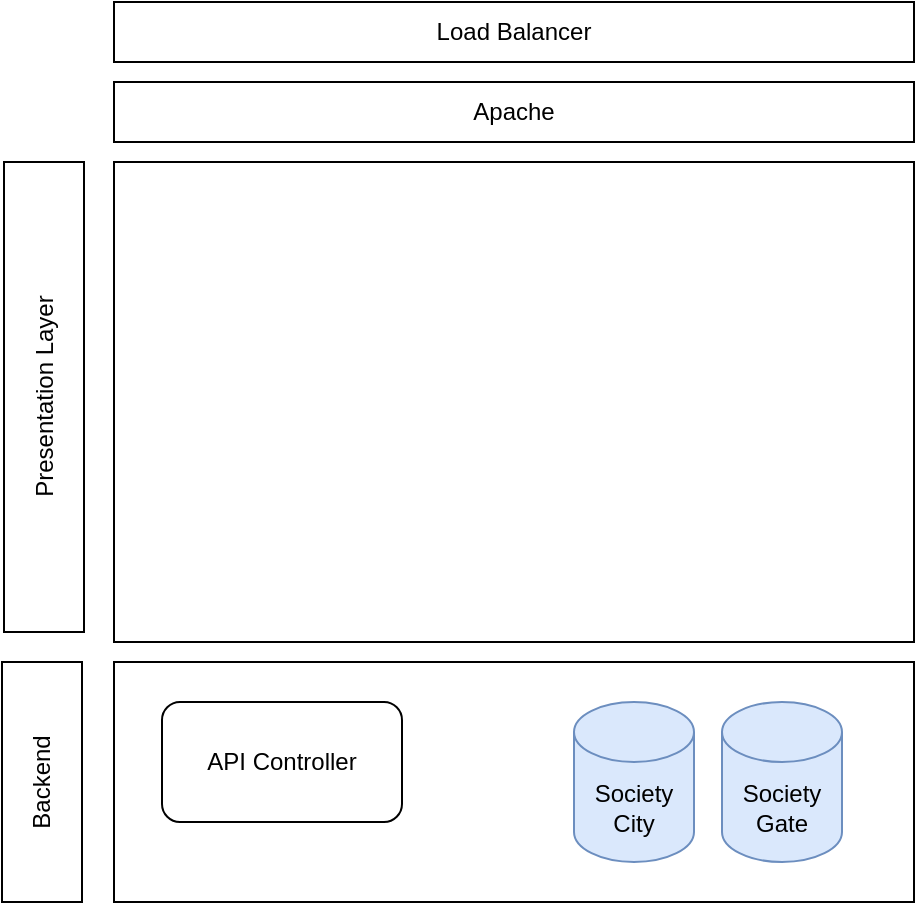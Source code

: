 <mxfile version="24.5.2" type="github">
  <diagram name="Page-1" id="C9jLN2DpHzkTzg0tFA4g">
    <mxGraphModel dx="956" dy="640" grid="1" gridSize="10" guides="1" tooltips="1" connect="1" arrows="1" fold="1" page="1" pageScale="1" pageWidth="827" pageHeight="1169" math="0" shadow="0">
      <root>
        <mxCell id="0" />
        <mxCell id="1" parent="0" />
        <mxCell id="EpsHPpFX5rDBm0fRQGSb-3" value="" style="rounded=0;whiteSpace=wrap;html=1;" vertex="1" parent="1">
          <mxGeometry x="80" y="200" width="400" height="240" as="geometry" />
        </mxCell>
        <mxCell id="EpsHPpFX5rDBm0fRQGSb-4" value="Presentation Layer" style="rounded=0;whiteSpace=wrap;html=1;rotation=-90;" vertex="1" parent="1">
          <mxGeometry x="-72.5" y="297.5" width="235" height="40" as="geometry" />
        </mxCell>
        <mxCell id="EpsHPpFX5rDBm0fRQGSb-6" value="Backend" style="rounded=0;whiteSpace=wrap;html=1;rotation=-90;" vertex="1" parent="1">
          <mxGeometry x="-16" y="490" width="120" height="40" as="geometry" />
        </mxCell>
        <mxCell id="EpsHPpFX5rDBm0fRQGSb-7" value="" style="rounded=0;whiteSpace=wrap;html=1;" vertex="1" parent="1">
          <mxGeometry x="80" y="450" width="400" height="120" as="geometry" />
        </mxCell>
        <mxCell id="EpsHPpFX5rDBm0fRQGSb-1" value="Society Gate" style="shape=cylinder3;whiteSpace=wrap;html=1;boundedLbl=1;backgroundOutline=1;size=15;fillColor=#dae8fc;strokeColor=#6c8ebf;" vertex="1" parent="1">
          <mxGeometry x="384" y="470" width="60" height="80" as="geometry" />
        </mxCell>
        <mxCell id="EpsHPpFX5rDBm0fRQGSb-8" value="Society City" style="shape=cylinder3;whiteSpace=wrap;html=1;boundedLbl=1;backgroundOutline=1;size=15;fillColor=#dae8fc;strokeColor=#6c8ebf;" vertex="1" parent="1">
          <mxGeometry x="310" y="470" width="60" height="80" as="geometry" />
        </mxCell>
        <mxCell id="EpsHPpFX5rDBm0fRQGSb-9" value="Apache" style="rounded=0;whiteSpace=wrap;html=1;" vertex="1" parent="1">
          <mxGeometry x="80" y="160" width="400" height="30" as="geometry" />
        </mxCell>
        <mxCell id="EpsHPpFX5rDBm0fRQGSb-10" value="Load Balancer" style="rounded=0;whiteSpace=wrap;html=1;" vertex="1" parent="1">
          <mxGeometry x="80" y="120" width="400" height="30" as="geometry" />
        </mxCell>
        <mxCell id="EpsHPpFX5rDBm0fRQGSb-11" value="API Controller" style="rounded=1;whiteSpace=wrap;html=1;" vertex="1" parent="1">
          <mxGeometry x="104" y="470" width="120" height="60" as="geometry" />
        </mxCell>
      </root>
    </mxGraphModel>
  </diagram>
</mxfile>
